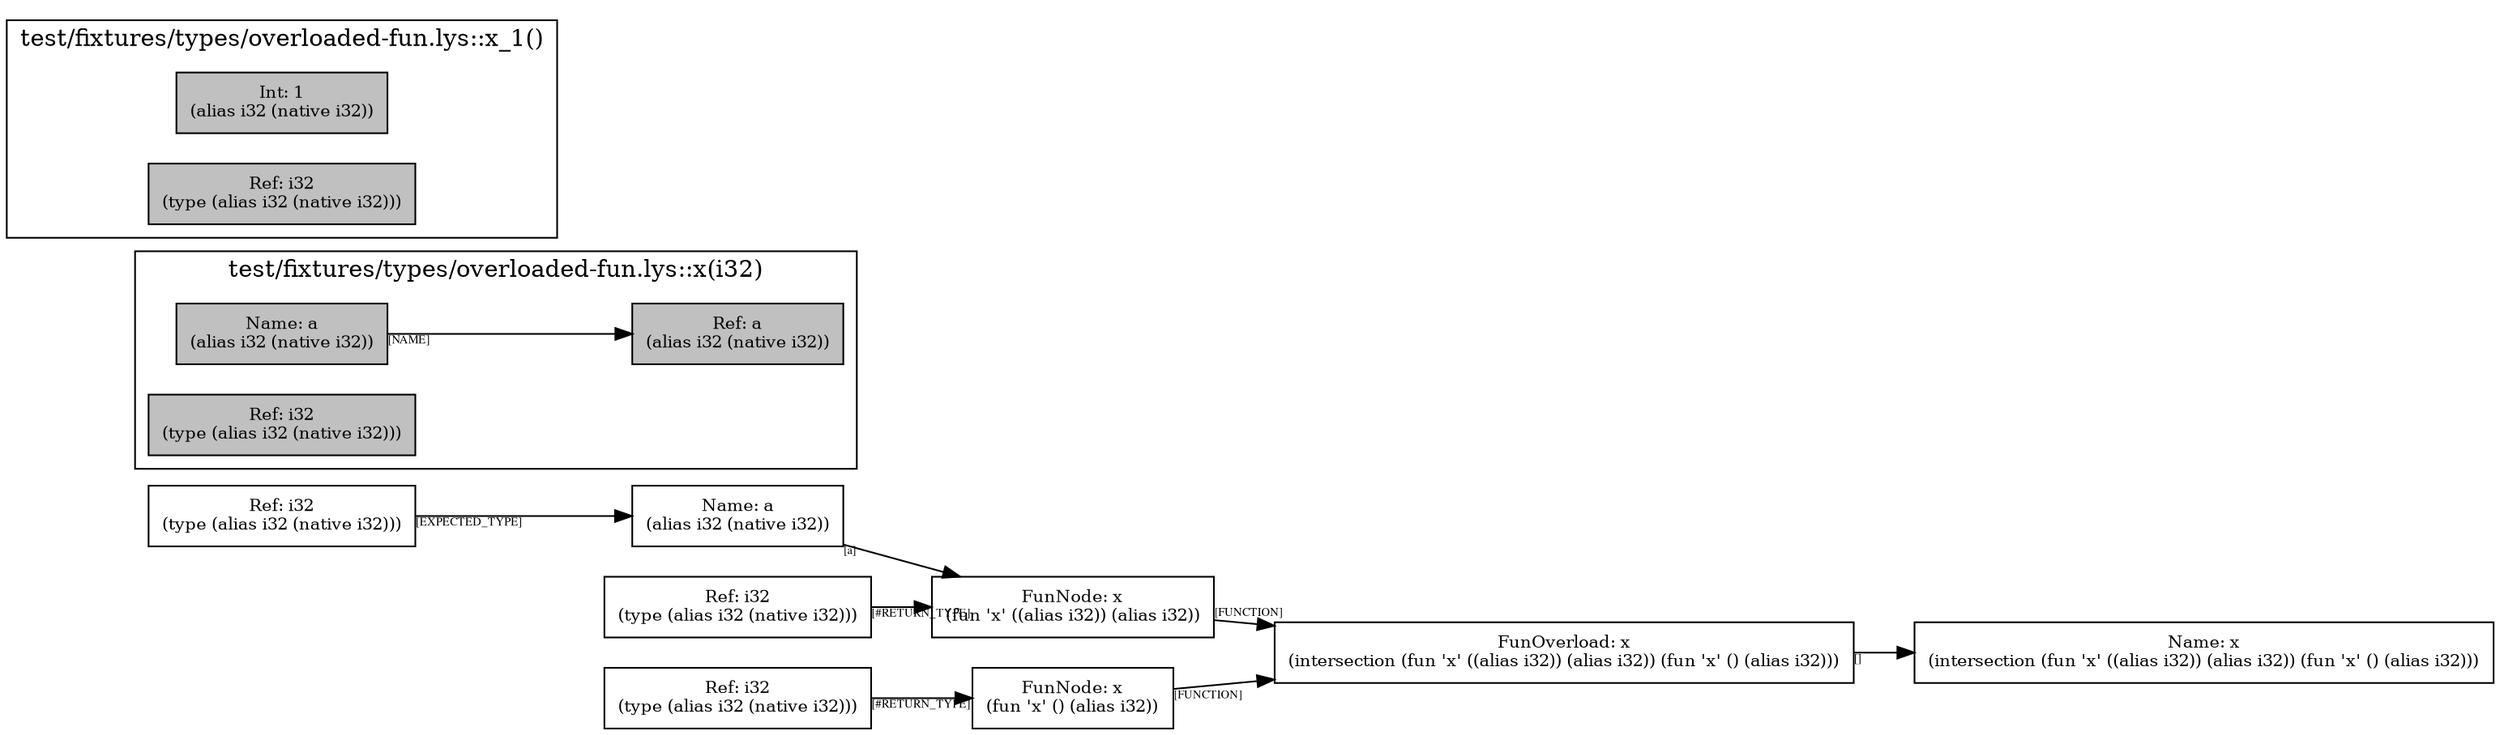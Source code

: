 digraph Document {
  node [shape=box,fontsize=10]; rankdir=LR;
  1 [label="FunOverload: x\n(intersection (fun 'x' ((alias i32)) (alias i32)) (fun 'x' () (alias i32)))", fillcolor=grey];
  2 [label="FunNode: x\n(fun 'x' ((alias i32)) (alias i32))", fillcolor=grey];
  3 [label="Ref: i32\n(type (alias i32 (native i32)))", fillcolor=grey];
  4 [label="Name: a\n(alias i32 (native i32))", fillcolor=grey];
  5 [label="Ref: i32\n(type (alias i32 (native i32)))", fillcolor=grey];
  6 [label="FunNode: x\n(fun 'x' () (alias i32))", fillcolor=grey];
  7 [label="Ref: i32\n(type (alias i32 (native i32)))", fillcolor=grey];
  8 [label="Name: x\n(intersection (fun 'x' ((alias i32)) (alias i32)) (fun 'x' () (alias i32)))", fillcolor=grey];
  subgraph cluster0 { rankdir=TB;
    node [style=filled, fillcolor=grey];
    9 [label="Name: a\n(alias i32 (native i32))", fillcolor=grey];
    10 [label="Ref: a\n(alias i32 (native i32))", fillcolor=grey];
    11 [label="Ref: i32\n(type (alias i32 (native i32)))", fillcolor=grey];
    9 -> 10[taillabel="[NAME]" fontname="times" fontsize = 7 color="black" ];
  label="test/fixtures/types/overloaded-fun.lys::x(i32)";
}
  subgraph cluster1 { rankdir=TB;
    node [style=filled, fillcolor=grey];
    12 [label="Int: 1\n(alias i32 (native i32))", fillcolor=grey];
    13 [label="Ref: i32\n(type (alias i32 (native i32)))", fillcolor=grey];
  label="test/fixtures/types/overloaded-fun.lys::x_1()";
}
  1 -> 8[taillabel="[]" fontname="times" fontsize = 7 color="black" ];
  2 -> 1[taillabel="[FUNCTION]" fontname="times" fontsize = 7 color="black" ];
  3 -> 4[taillabel="[EXPECTED_TYPE]" fontname="times" fontsize = 7 color="black" ];
  4 -> 2[taillabel="[a]" fontname="times" fontsize = 7 color="black" ];
  5 -> 2[taillabel="[#RETURN_TYPE]" fontname="times" fontsize = 7 color="black" ];
  6 -> 1[taillabel="[FUNCTION]" fontname="times" fontsize = 7 color="black" ];
  7 -> 6[taillabel="[#RETURN_TYPE]" fontname="times" fontsize = 7 color="black" ];
  label="";
}
